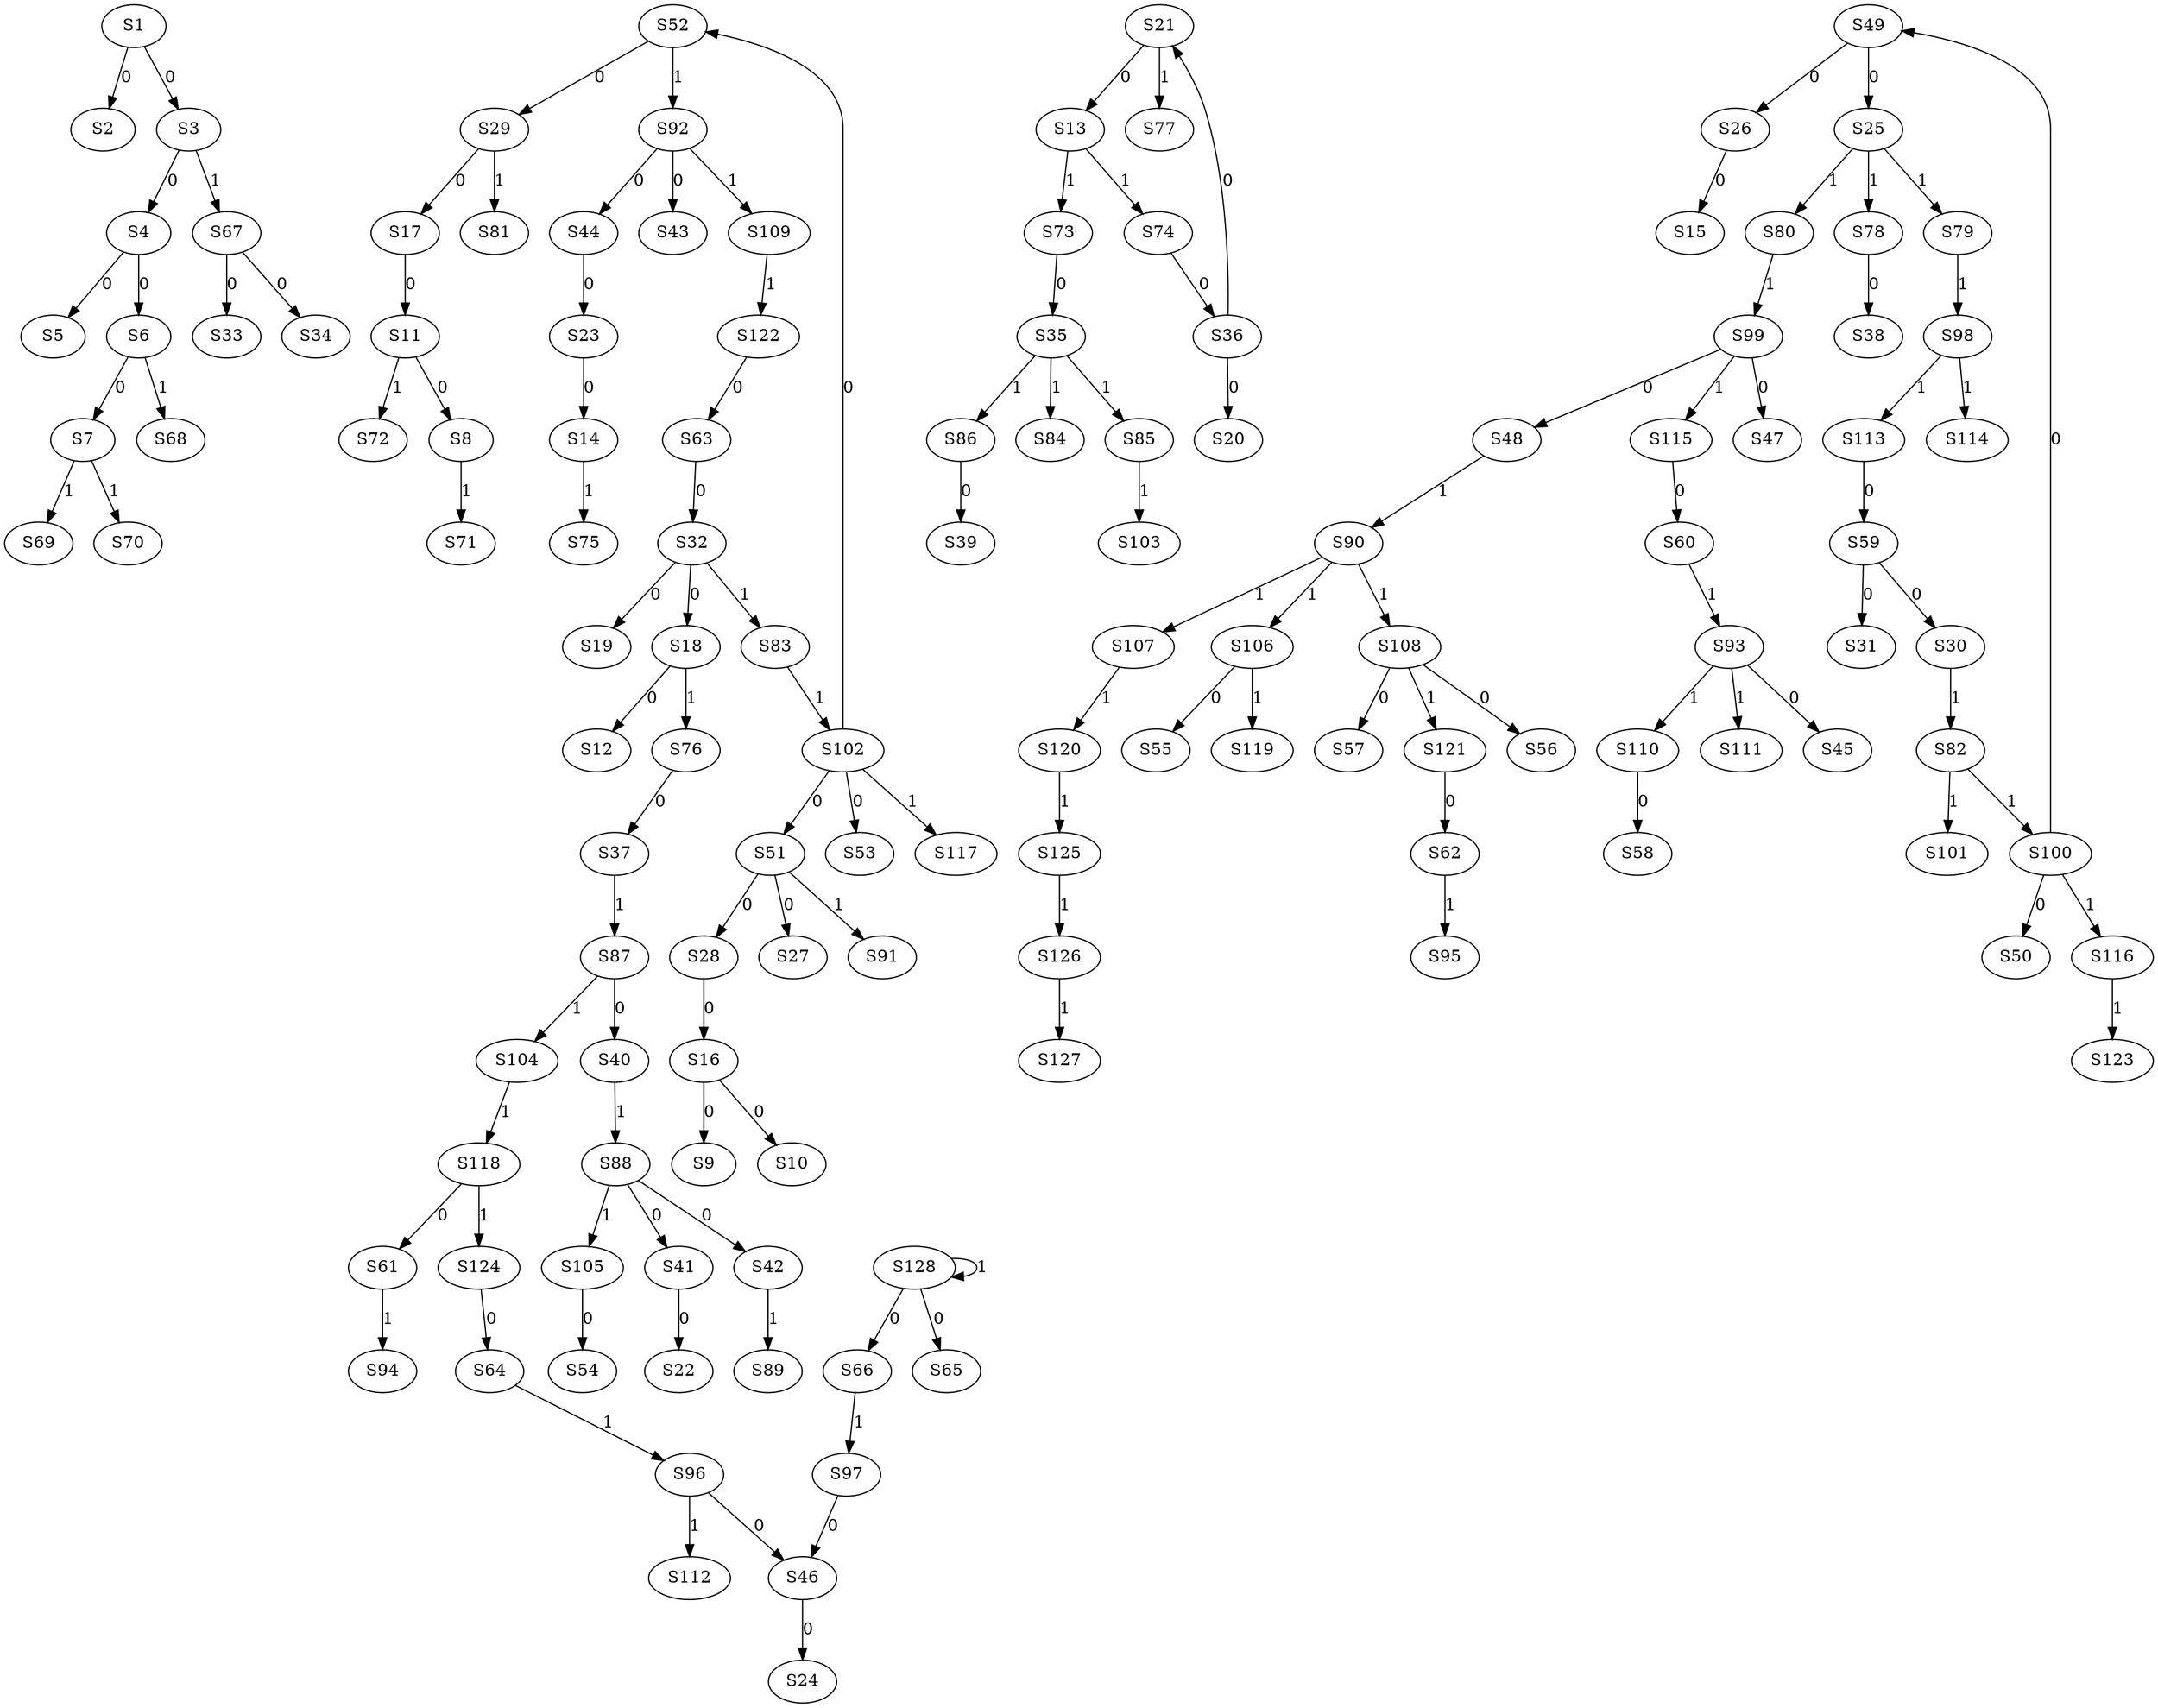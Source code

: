 strict digraph {
	S1 -> S2 [ label = 0 ];
	S1 -> S3 [ label = 0 ];
	S3 -> S4 [ label = 0 ];
	S4 -> S5 [ label = 0 ];
	S4 -> S6 [ label = 0 ];
	S6 -> S7 [ label = 0 ];
	S11 -> S8 [ label = 0 ];
	S16 -> S9 [ label = 0 ];
	S16 -> S10 [ label = 0 ];
	S17 -> S11 [ label = 0 ];
	S18 -> S12 [ label = 0 ];
	S21 -> S13 [ label = 0 ];
	S23 -> S14 [ label = 0 ];
	S26 -> S15 [ label = 0 ];
	S28 -> S16 [ label = 0 ];
	S29 -> S17 [ label = 0 ];
	S32 -> S18 [ label = 0 ];
	S32 -> S19 [ label = 0 ];
	S36 -> S20 [ label = 0 ];
	S36 -> S21 [ label = 0 ];
	S41 -> S22 [ label = 0 ];
	S44 -> S23 [ label = 0 ];
	S46 -> S24 [ label = 0 ];
	S49 -> S25 [ label = 0 ];
	S49 -> S26 [ label = 0 ];
	S51 -> S27 [ label = 0 ];
	S51 -> S28 [ label = 0 ];
	S52 -> S29 [ label = 0 ];
	S59 -> S30 [ label = 0 ];
	S59 -> S31 [ label = 0 ];
	S63 -> S32 [ label = 0 ];
	S67 -> S33 [ label = 0 ];
	S67 -> S34 [ label = 0 ];
	S73 -> S35 [ label = 0 ];
	S74 -> S36 [ label = 0 ];
	S76 -> S37 [ label = 0 ];
	S78 -> S38 [ label = 0 ];
	S86 -> S39 [ label = 0 ];
	S87 -> S40 [ label = 0 ];
	S88 -> S41 [ label = 0 ];
	S88 -> S42 [ label = 0 ];
	S92 -> S43 [ label = 0 ];
	S92 -> S44 [ label = 0 ];
	S93 -> S45 [ label = 0 ];
	S96 -> S46 [ label = 0 ];
	S99 -> S47 [ label = 0 ];
	S99 -> S48 [ label = 0 ];
	S100 -> S49 [ label = 0 ];
	S100 -> S50 [ label = 0 ];
	S102 -> S51 [ label = 0 ];
	S102 -> S52 [ label = 0 ];
	S102 -> S53 [ label = 0 ];
	S105 -> S54 [ label = 0 ];
	S106 -> S55 [ label = 0 ];
	S108 -> S56 [ label = 0 ];
	S108 -> S57 [ label = 0 ];
	S110 -> S58 [ label = 0 ];
	S113 -> S59 [ label = 0 ];
	S115 -> S60 [ label = 0 ];
	S118 -> S61 [ label = 0 ];
	S121 -> S62 [ label = 0 ];
	S122 -> S63 [ label = 0 ];
	S124 -> S64 [ label = 0 ];
	S128 -> S65 [ label = 0 ];
	S128 -> S66 [ label = 0 ];
	S3 -> S67 [ label = 1 ];
	S6 -> S68 [ label = 1 ];
	S7 -> S69 [ label = 1 ];
	S7 -> S70 [ label = 1 ];
	S8 -> S71 [ label = 1 ];
	S11 -> S72 [ label = 1 ];
	S13 -> S73 [ label = 1 ];
	S13 -> S74 [ label = 1 ];
	S14 -> S75 [ label = 1 ];
	S18 -> S76 [ label = 1 ];
	S21 -> S77 [ label = 1 ];
	S25 -> S78 [ label = 1 ];
	S25 -> S79 [ label = 1 ];
	S25 -> S80 [ label = 1 ];
	S29 -> S81 [ label = 1 ];
	S30 -> S82 [ label = 1 ];
	S32 -> S83 [ label = 1 ];
	S35 -> S84 [ label = 1 ];
	S35 -> S85 [ label = 1 ];
	S35 -> S86 [ label = 1 ];
	S37 -> S87 [ label = 1 ];
	S40 -> S88 [ label = 1 ];
	S42 -> S89 [ label = 1 ];
	S48 -> S90 [ label = 1 ];
	S51 -> S91 [ label = 1 ];
	S52 -> S92 [ label = 1 ];
	S60 -> S93 [ label = 1 ];
	S61 -> S94 [ label = 1 ];
	S62 -> S95 [ label = 1 ];
	S64 -> S96 [ label = 1 ];
	S66 -> S97 [ label = 1 ];
	S79 -> S98 [ label = 1 ];
	S80 -> S99 [ label = 1 ];
	S82 -> S100 [ label = 1 ];
	S82 -> S101 [ label = 1 ];
	S83 -> S102 [ label = 1 ];
	S85 -> S103 [ label = 1 ];
	S87 -> S104 [ label = 1 ];
	S88 -> S105 [ label = 1 ];
	S90 -> S106 [ label = 1 ];
	S90 -> S107 [ label = 1 ];
	S90 -> S108 [ label = 1 ];
	S92 -> S109 [ label = 1 ];
	S93 -> S110 [ label = 1 ];
	S93 -> S111 [ label = 1 ];
	S96 -> S112 [ label = 1 ];
	S98 -> S113 [ label = 1 ];
	S98 -> S114 [ label = 1 ];
	S99 -> S115 [ label = 1 ];
	S100 -> S116 [ label = 1 ];
	S102 -> S117 [ label = 1 ];
	S104 -> S118 [ label = 1 ];
	S106 -> S119 [ label = 1 ];
	S107 -> S120 [ label = 1 ];
	S108 -> S121 [ label = 1 ];
	S109 -> S122 [ label = 1 ];
	S116 -> S123 [ label = 1 ];
	S118 -> S124 [ label = 1 ];
	S120 -> S125 [ label = 1 ];
	S125 -> S126 [ label = 1 ];
	S126 -> S127 [ label = 1 ];
	S128 -> S128 [ label = 1 ];
	S97 -> S46 [ label = 0 ];
}